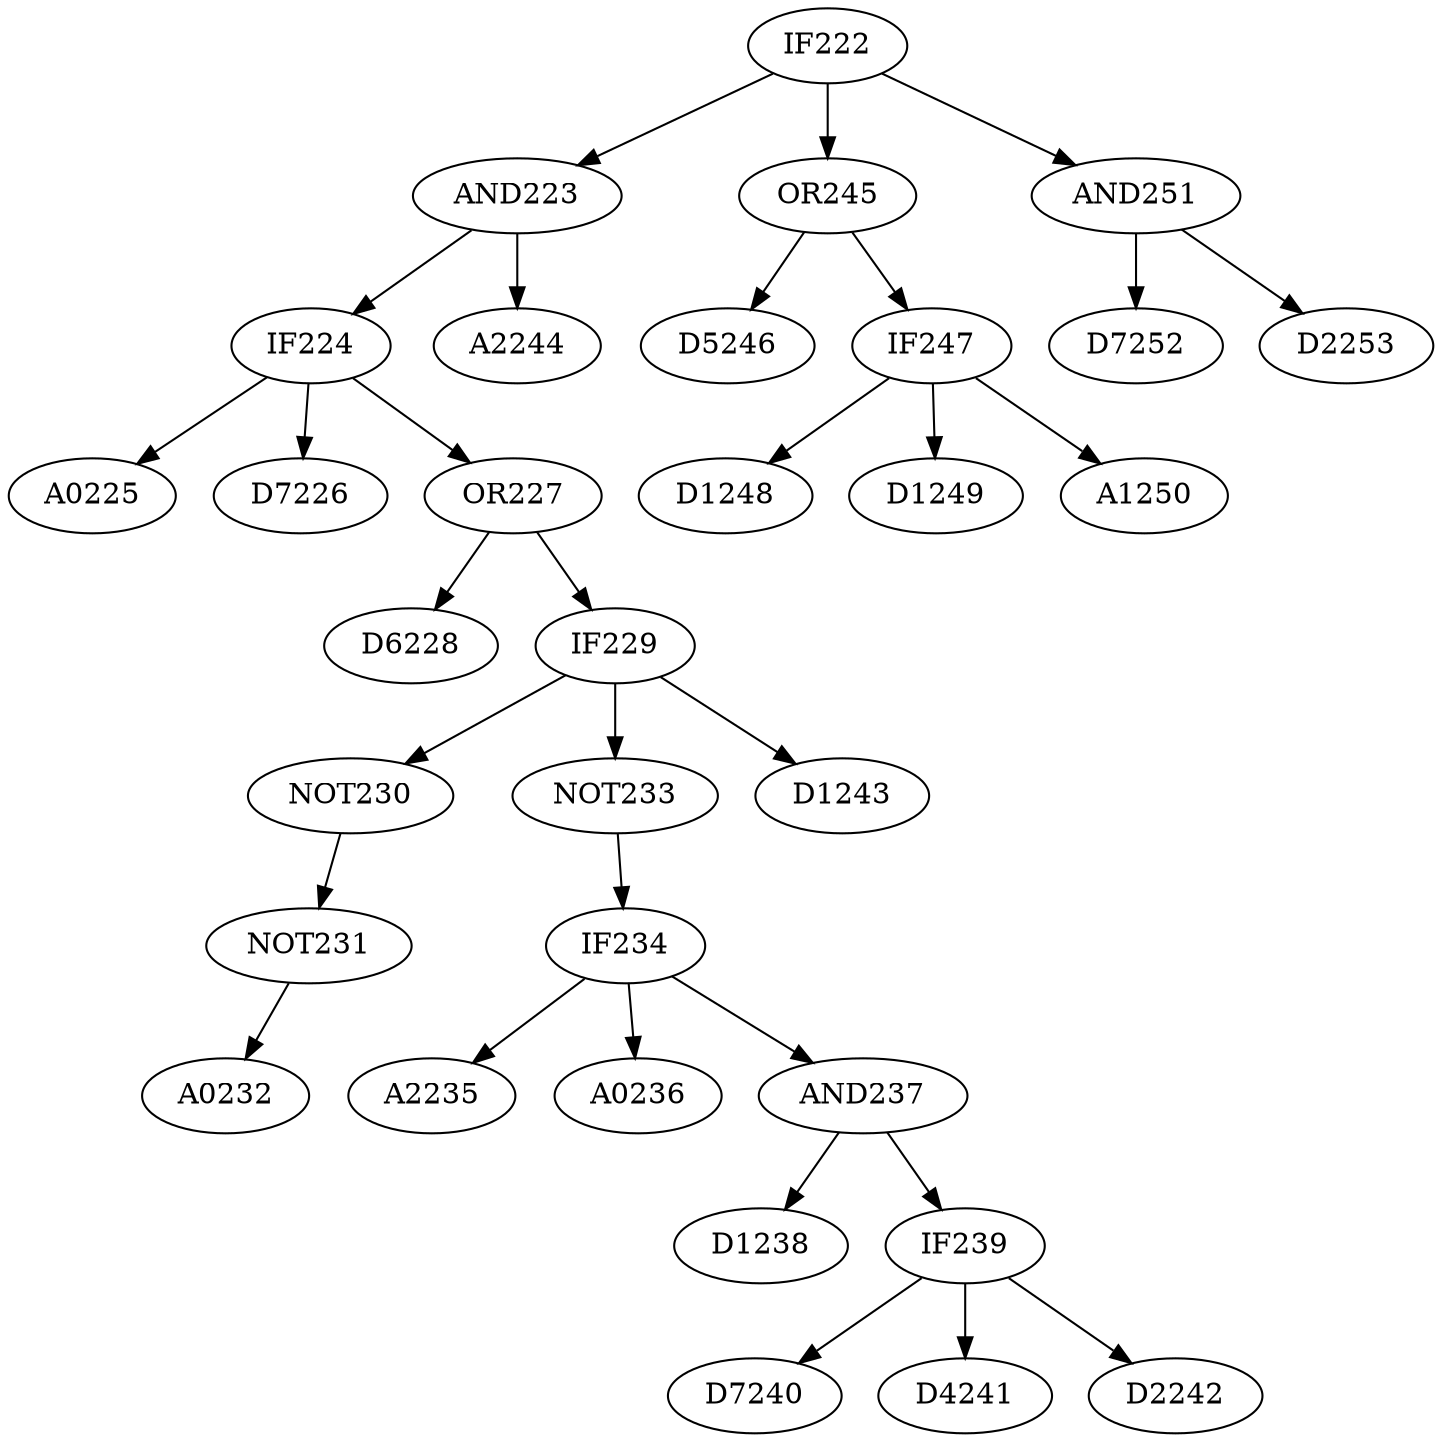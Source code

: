 digraph T {
	IF224 -> A0225
	IF224 -> D7226
	OR227 -> D6228
	NOT231 -> A0232
	NOT230 -> NOT231
	IF229 -> NOT230
	IF234 -> A2235
	IF234 -> A0236
	AND237 -> D1238
	IF239 -> D7240
	IF239 -> D4241
	IF239 -> D2242
	AND237 -> IF239
	IF234 -> AND237
	NOT233 -> IF234
	IF229 -> NOT233
	IF229 -> D1243
	OR227 -> IF229
	IF224 -> OR227
	AND223 -> IF224
	AND223 -> A2244
	IF222 -> AND223
	OR245 -> D5246
	IF247 -> D1248
	IF247 -> D1249
	IF247 -> A1250
	OR245 -> IF247
	IF222 -> OR245
	AND251 -> D7252
	AND251 -> D2253
	IF222 -> AND251
}
